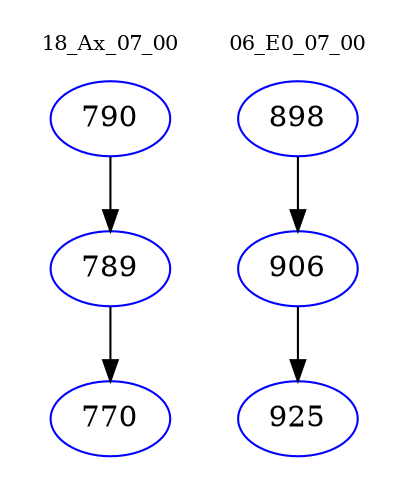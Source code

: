 digraph{
subgraph cluster_0 {
color = white
label = "18_Ax_07_00";
fontsize=10;
T0_790 [label="790", color="blue"]
T0_790 -> T0_789 [color="black"]
T0_789 [label="789", color="blue"]
T0_789 -> T0_770 [color="black"]
T0_770 [label="770", color="blue"]
}
subgraph cluster_1 {
color = white
label = "06_E0_07_00";
fontsize=10;
T1_898 [label="898", color="blue"]
T1_898 -> T1_906 [color="black"]
T1_906 [label="906", color="blue"]
T1_906 -> T1_925 [color="black"]
T1_925 [label="925", color="blue"]
}
}
